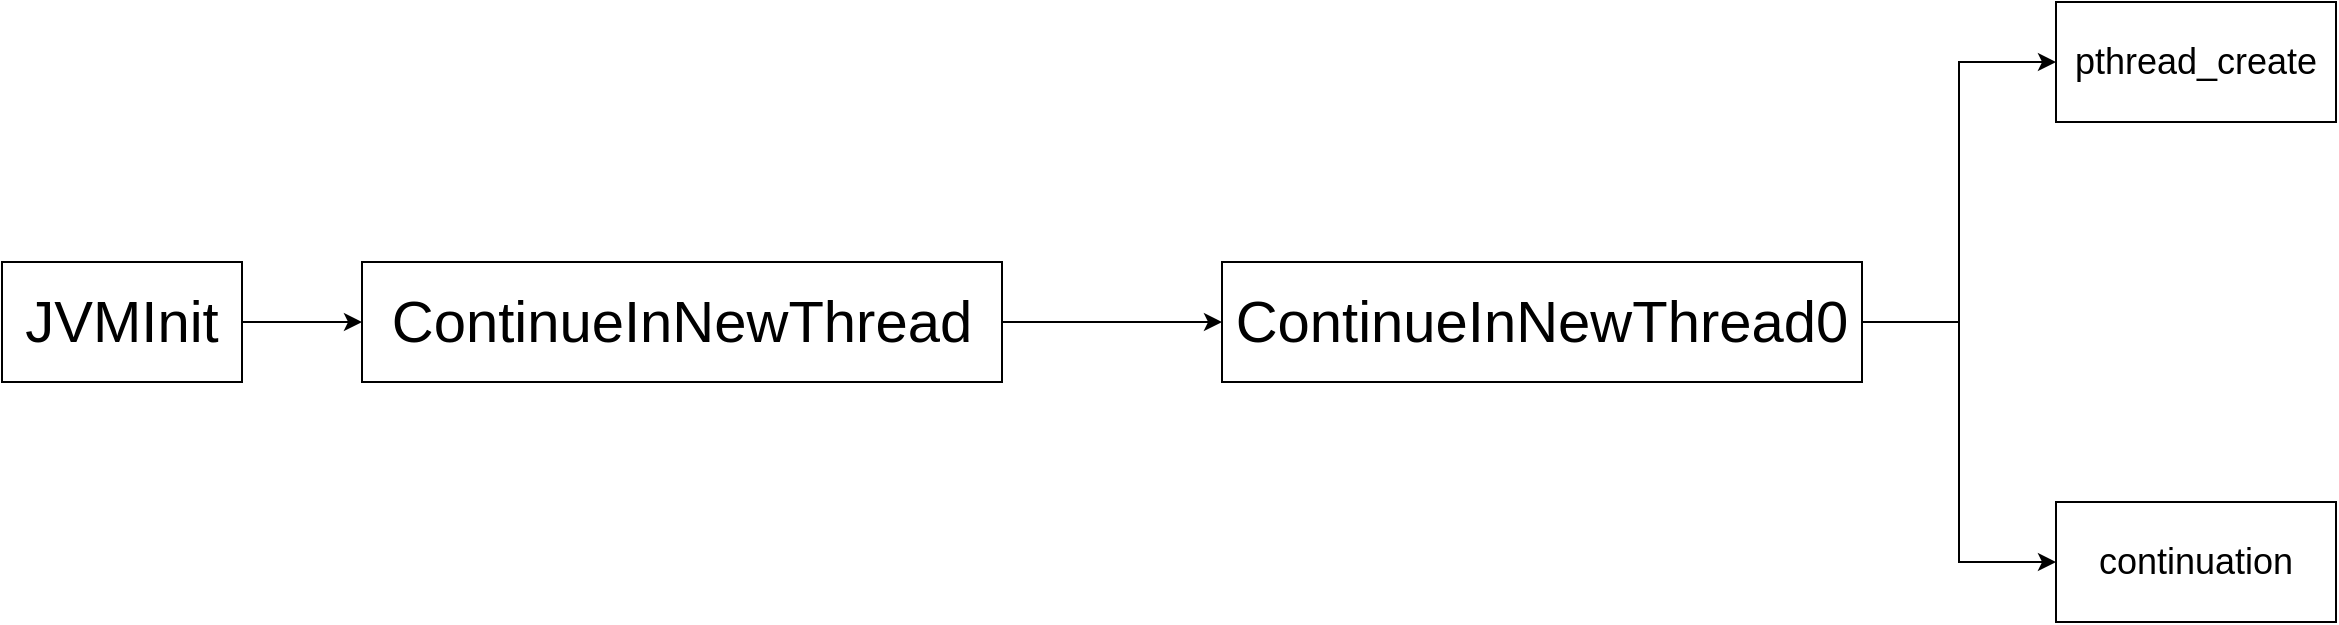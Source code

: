 <mxfile version="21.8.0" type="github">
  <diagram name="第 1 页" id="9kgtrqsV56zSpUYmBgJo">
    <mxGraphModel dx="2261" dy="764" grid="1" gridSize="10" guides="1" tooltips="1" connect="1" arrows="1" fold="1" page="1" pageScale="1" pageWidth="827" pageHeight="1169" math="0" shadow="0">
      <root>
        <mxCell id="0" />
        <mxCell id="1" parent="0" />
        <mxCell id="5vaN2xRETK-o-afHIxtq-3" style="edgeStyle=orthogonalEdgeStyle;rounded=0;orthogonalLoop=1;jettySize=auto;html=1;exitX=1;exitY=0.5;exitDx=0;exitDy=0;" edge="1" parent="1" source="5vaN2xRETK-o-afHIxtq-1" target="5vaN2xRETK-o-afHIxtq-2">
          <mxGeometry relative="1" as="geometry" />
        </mxCell>
        <mxCell id="5vaN2xRETK-o-afHIxtq-1" value="&lt;font style=&quot;font-size: 29px;&quot;&gt;JVMInit&lt;/font&gt;" style="rounded=0;whiteSpace=wrap;html=1;" vertex="1" parent="1">
          <mxGeometry x="-200" y="250" width="120" height="60" as="geometry" />
        </mxCell>
        <mxCell id="5vaN2xRETK-o-afHIxtq-5" style="edgeStyle=orthogonalEdgeStyle;rounded=0;orthogonalLoop=1;jettySize=auto;html=1;exitX=1;exitY=0.5;exitDx=0;exitDy=0;" edge="1" parent="1" source="5vaN2xRETK-o-afHIxtq-2" target="5vaN2xRETK-o-afHIxtq-4">
          <mxGeometry relative="1" as="geometry" />
        </mxCell>
        <mxCell id="5vaN2xRETK-o-afHIxtq-2" value="&lt;font style=&quot;font-size: 29px;&quot;&gt;ContinueInNewThread&lt;/font&gt;" style="rounded=0;whiteSpace=wrap;html=1;" vertex="1" parent="1">
          <mxGeometry x="-20" y="250" width="320" height="60" as="geometry" />
        </mxCell>
        <mxCell id="5vaN2xRETK-o-afHIxtq-7" style="edgeStyle=orthogonalEdgeStyle;rounded=0;orthogonalLoop=1;jettySize=auto;html=1;exitX=1;exitY=0.5;exitDx=0;exitDy=0;entryX=0;entryY=0.5;entryDx=0;entryDy=0;" edge="1" parent="1" source="5vaN2xRETK-o-afHIxtq-4" target="5vaN2xRETK-o-afHIxtq-6">
          <mxGeometry relative="1" as="geometry" />
        </mxCell>
        <mxCell id="5vaN2xRETK-o-afHIxtq-9" style="edgeStyle=orthogonalEdgeStyle;rounded=0;orthogonalLoop=1;jettySize=auto;html=1;exitX=1;exitY=0.5;exitDx=0;exitDy=0;entryX=0;entryY=0.5;entryDx=0;entryDy=0;" edge="1" parent="1" source="5vaN2xRETK-o-afHIxtq-4" target="5vaN2xRETK-o-afHIxtq-8">
          <mxGeometry relative="1" as="geometry" />
        </mxCell>
        <mxCell id="5vaN2xRETK-o-afHIxtq-4" value="&lt;font style=&quot;font-size: 29px;&quot;&gt;ContinueInNewThread0&lt;/font&gt;" style="rounded=0;whiteSpace=wrap;html=1;" vertex="1" parent="1">
          <mxGeometry x="410" y="250" width="320" height="60" as="geometry" />
        </mxCell>
        <mxCell id="5vaN2xRETK-o-afHIxtq-6" value="&lt;font style=&quot;font-size: 18px;&quot;&gt;pthread_create&lt;/font&gt;" style="rounded=0;whiteSpace=wrap;html=1;" vertex="1" parent="1">
          <mxGeometry x="827" y="120" width="140" height="60" as="geometry" />
        </mxCell>
        <mxCell id="5vaN2xRETK-o-afHIxtq-8" value="&lt;font style=&quot;font-size: 18px;&quot;&gt;continuation&lt;/font&gt;" style="rounded=0;whiteSpace=wrap;html=1;" vertex="1" parent="1">
          <mxGeometry x="827" y="370" width="140" height="60" as="geometry" />
        </mxCell>
      </root>
    </mxGraphModel>
  </diagram>
</mxfile>
